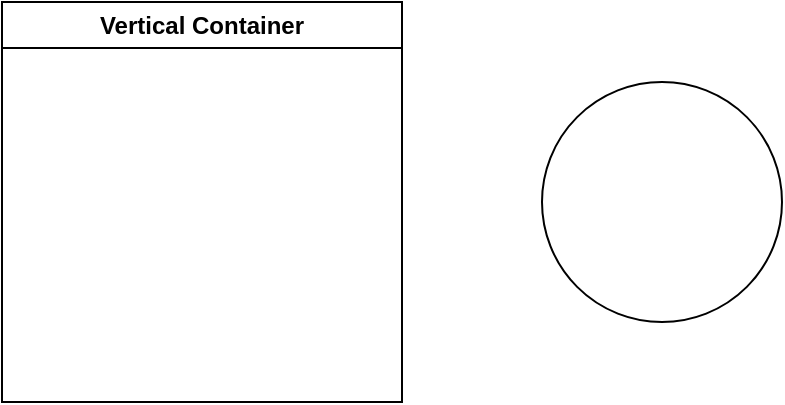 <mxfile version="22.1.18" type="github">
  <diagram name="Page-1" id="qi_PnaMg1rt9bn3rPJs_">
    <mxGraphModel dx="1242" dy="785" grid="1" gridSize="10" guides="1" tooltips="1" connect="1" arrows="1" fold="1" page="1" pageScale="1" pageWidth="827" pageHeight="1169" math="0" shadow="0">
      <root>
        <mxCell id="0" />
        <mxCell id="1" parent="0" />
        <mxCell id="t5cXTmhpzYxd0d2BOAA5-1" value="Vertical Container" style="swimlane;whiteSpace=wrap;html=1;" vertex="1" parent="1">
          <mxGeometry x="40" y="160" width="200" height="200" as="geometry">
            <mxRectangle x="40" y="160" width="140" height="30" as="alternateBounds" />
          </mxGeometry>
        </mxCell>
        <mxCell id="t5cXTmhpzYxd0d2BOAA5-2" value="" style="ellipse;whiteSpace=wrap;html=1;" vertex="1" parent="1">
          <mxGeometry x="310" y="200" width="120" height="120" as="geometry" />
        </mxCell>
      </root>
    </mxGraphModel>
  </diagram>
</mxfile>
